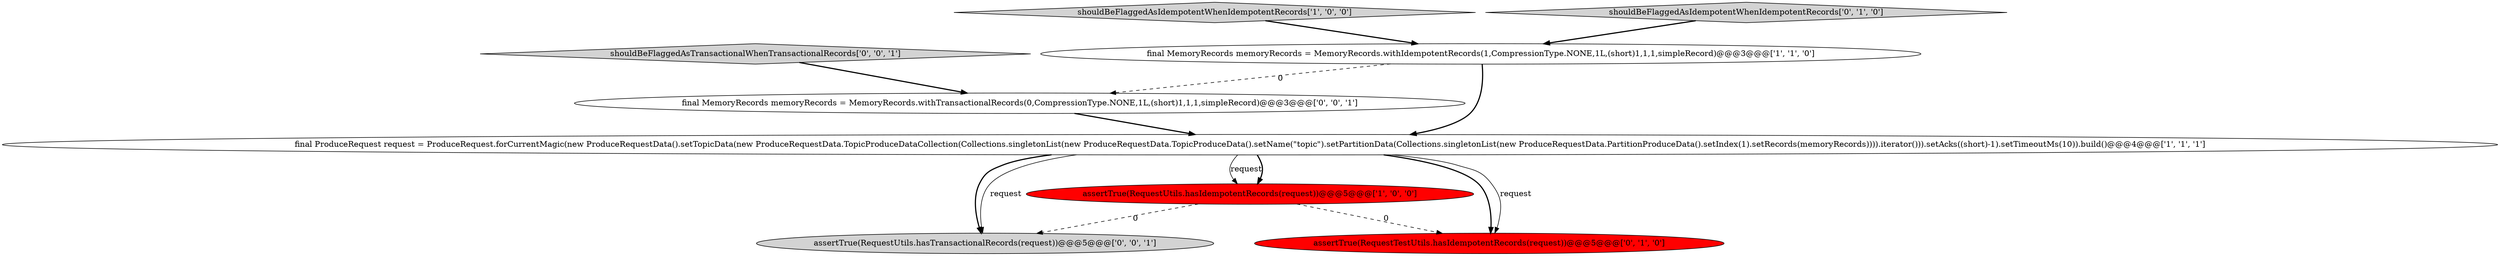 digraph {
6 [style = filled, label = "shouldBeFlaggedAsTransactionalWhenTransactionalRecords['0', '0', '1']", fillcolor = lightgray, shape = diamond image = "AAA0AAABBB3BBB"];
0 [style = filled, label = "shouldBeFlaggedAsIdempotentWhenIdempotentRecords['1', '0', '0']", fillcolor = lightgray, shape = diamond image = "AAA0AAABBB1BBB"];
7 [style = filled, label = "final MemoryRecords memoryRecords = MemoryRecords.withTransactionalRecords(0,CompressionType.NONE,1L,(short)1,1,1,simpleRecord)@@@3@@@['0', '0', '1']", fillcolor = white, shape = ellipse image = "AAA0AAABBB3BBB"];
4 [style = filled, label = "shouldBeFlaggedAsIdempotentWhenIdempotentRecords['0', '1', '0']", fillcolor = lightgray, shape = diamond image = "AAA0AAABBB2BBB"];
1 [style = filled, label = "final MemoryRecords memoryRecords = MemoryRecords.withIdempotentRecords(1,CompressionType.NONE,1L,(short)1,1,1,simpleRecord)@@@3@@@['1', '1', '0']", fillcolor = white, shape = ellipse image = "AAA0AAABBB1BBB"];
2 [style = filled, label = "final ProduceRequest request = ProduceRequest.forCurrentMagic(new ProduceRequestData().setTopicData(new ProduceRequestData.TopicProduceDataCollection(Collections.singletonList(new ProduceRequestData.TopicProduceData().setName(\"topic\").setPartitionData(Collections.singletonList(new ProduceRequestData.PartitionProduceData().setIndex(1).setRecords(memoryRecords)))).iterator())).setAcks((short)-1).setTimeoutMs(10)).build()@@@4@@@['1', '1', '1']", fillcolor = white, shape = ellipse image = "AAA0AAABBB1BBB"];
3 [style = filled, label = "assertTrue(RequestUtils.hasIdempotentRecords(request))@@@5@@@['1', '0', '0']", fillcolor = red, shape = ellipse image = "AAA1AAABBB1BBB"];
8 [style = filled, label = "assertTrue(RequestUtils.hasTransactionalRecords(request))@@@5@@@['0', '0', '1']", fillcolor = lightgray, shape = ellipse image = "AAA0AAABBB3BBB"];
5 [style = filled, label = "assertTrue(RequestTestUtils.hasIdempotentRecords(request))@@@5@@@['0', '1', '0']", fillcolor = red, shape = ellipse image = "AAA1AAABBB2BBB"];
2->3 [style = solid, label="request"];
3->5 [style = dashed, label="0"];
3->8 [style = dashed, label="0"];
4->1 [style = bold, label=""];
1->2 [style = bold, label=""];
1->7 [style = dashed, label="0"];
6->7 [style = bold, label=""];
2->8 [style = solid, label="request"];
7->2 [style = bold, label=""];
0->1 [style = bold, label=""];
2->3 [style = bold, label=""];
2->8 [style = bold, label=""];
2->5 [style = bold, label=""];
2->5 [style = solid, label="request"];
}
